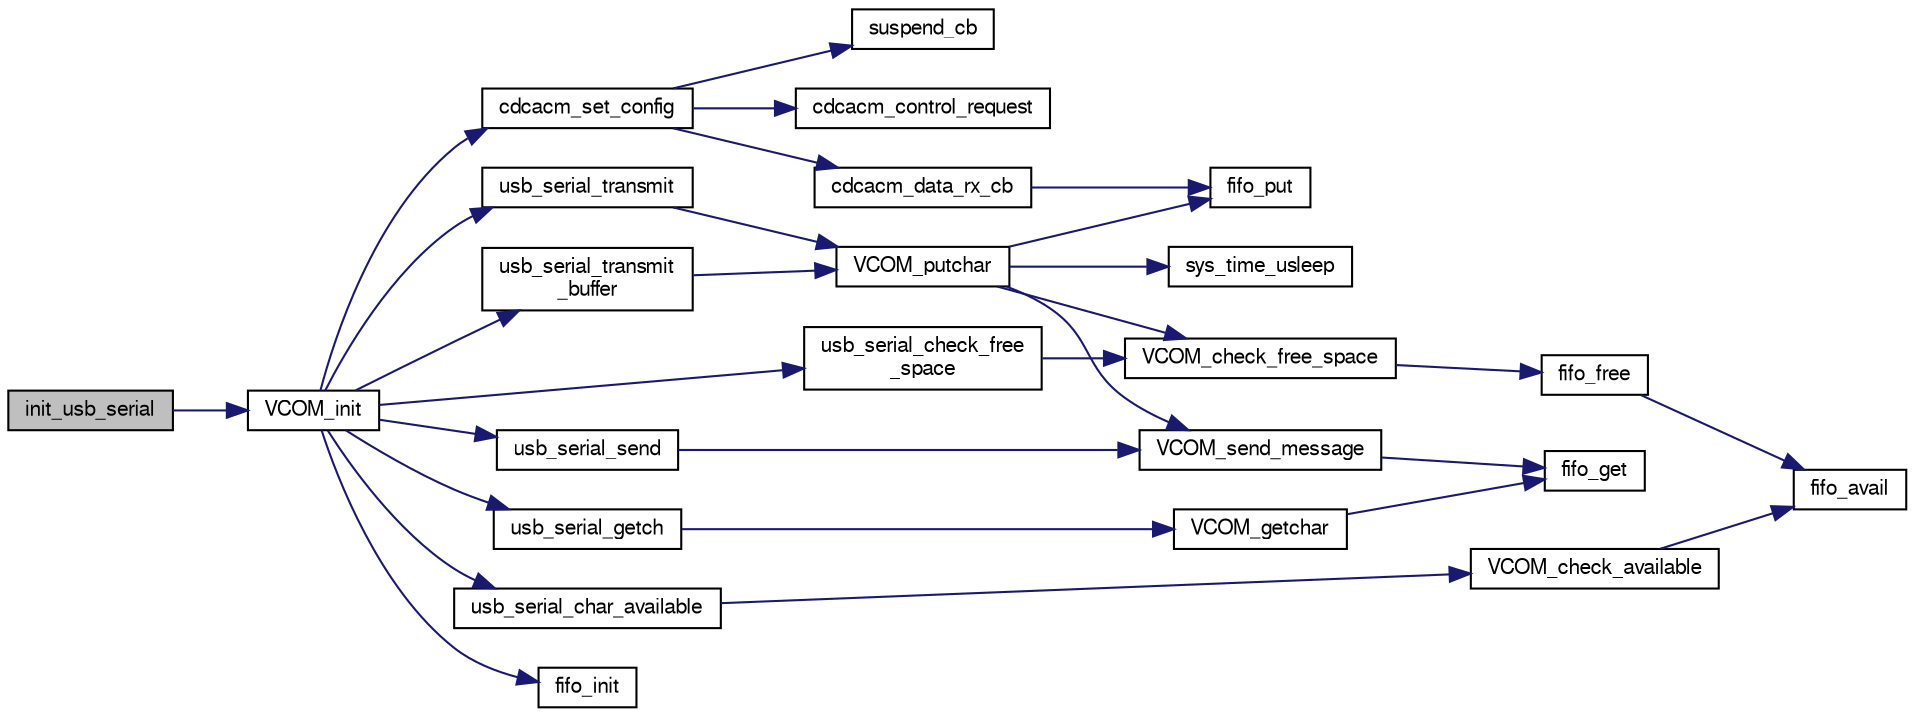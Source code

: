 digraph "init_usb_serial"
{
  edge [fontname="FreeSans",fontsize="10",labelfontname="FreeSans",labelfontsize="10"];
  node [fontname="FreeSans",fontsize="10",shape=record];
  rankdir="LR";
  Node1 [label="init_usb_serial",height=0.2,width=0.4,color="black", fillcolor="grey75", style="filled", fontcolor="black"];
  Node1 -> Node2 [color="midnightblue",fontsize="10",style="solid",fontname="FreeSans"];
  Node2 [label="VCOM_init",height=0.2,width=0.4,color="black", fillcolor="white", style="filled",URL="$usb__ser__hw_8c.html#a96a54f28bfc8bc28963cd2fac74609cd"];
  Node2 -> Node3 [color="midnightblue",fontsize="10",style="solid",fontname="FreeSans"];
  Node3 [label="cdcacm_set_config",height=0.2,width=0.4,color="black", fillcolor="white", style="filled",URL="$usb__ser__hw_8c.html#a6059acbec27d178fd89f46eac5538e7f",tooltip="Set configuration and control callbacks for CDC device (from libopencm3 examples) ..."];
  Node3 -> Node4 [color="midnightblue",fontsize="10",style="solid",fontname="FreeSans"];
  Node4 [label="cdcacm_control_request",height=0.2,width=0.4,color="black", fillcolor="white", style="filled",URL="$usb__ser__hw_8c.html#ab57b1e209da0ee69459b28fbd55cda72",tooltip="CDC device control request (from libopencm3 examples) "];
  Node3 -> Node5 [color="midnightblue",fontsize="10",style="solid",fontname="FreeSans"];
  Node5 [label="cdcacm_data_rx_cb",height=0.2,width=0.4,color="black", fillcolor="white", style="filled",URL="$usb__ser__hw_8c.html#a92b52c04437daf50f42cc4463688e8e0",tooltip="RX callback for CDC device (from libopencm3 examples) "];
  Node5 -> Node6 [color="midnightblue",fontsize="10",style="solid",fontname="FreeSans"];
  Node6 [label="fifo_put",height=0.2,width=0.4,color="black", fillcolor="white", style="filled",URL="$usb__ser__hw_8c.html#ae3001fd8504f8ad30ee40a958da7bf0c"];
  Node3 -> Node7 [color="midnightblue",fontsize="10",style="solid",fontname="FreeSans"];
  Node7 [label="suspend_cb",height=0.2,width=0.4,color="black", fillcolor="white", style="filled",URL="$usb__ser__hw_8c.html#a249c372d4216cf6de5a346625850ec63"];
  Node2 -> Node8 [color="midnightblue",fontsize="10",style="solid",fontname="FreeSans"];
  Node8 [label="fifo_init",height=0.2,width=0.4,color="black", fillcolor="white", style="filled",URL="$usb__ser__hw_8c.html#a1330c98d9b3b1ac7e86b04b86ec99548"];
  Node2 -> Node9 [color="midnightblue",fontsize="10",style="solid",fontname="FreeSans"];
  Node9 [label="usb_serial_char_available",height=0.2,width=0.4,color="black", fillcolor="white", style="filled",URL="$usb__ser__hw_8c.html#adaa435f6235136b75de97d7efa7387d1"];
  Node9 -> Node10 [color="midnightblue",fontsize="10",style="solid",fontname="FreeSans"];
  Node10 [label="VCOM_check_available",height=0.2,width=0.4,color="black", fillcolor="white", style="filled",URL="$usb__ser__hw_8c.html#a4cfafe558a6e594ce0638634e7cec7db",tooltip="Checks if data available in VCOM buffer. "];
  Node10 -> Node11 [color="midnightblue",fontsize="10",style="solid",fontname="FreeSans"];
  Node11 [label="fifo_avail",height=0.2,width=0.4,color="black", fillcolor="white", style="filled",URL="$usb__ser__hw_8c.html#a84f023b865546e5a8433a00db4f06972"];
  Node2 -> Node12 [color="midnightblue",fontsize="10",style="solid",fontname="FreeSans"];
  Node12 [label="usb_serial_check_free\l_space",height=0.2,width=0.4,color="black", fillcolor="white", style="filled",URL="$usb__ser__hw_8c.html#a1ce3208f7bb3a93361d7d3fd6d6949e4"];
  Node12 -> Node13 [color="midnightblue",fontsize="10",style="solid",fontname="FreeSans"];
  Node13 [label="VCOM_check_free_space",height=0.2,width=0.4,color="black", fillcolor="white", style="filled",URL="$usb__ser__hw_8c.html#ae4318c752d87ae9cc59828f07ec04946",tooltip="Checks if buffer free in VCOM buffer. "];
  Node13 -> Node14 [color="midnightblue",fontsize="10",style="solid",fontname="FreeSans"];
  Node14 [label="fifo_free",height=0.2,width=0.4,color="black", fillcolor="white", style="filled",URL="$usb__ser__hw_8c.html#a1907098db4b59dda72fd85bfbef50248"];
  Node14 -> Node11 [color="midnightblue",fontsize="10",style="solid",fontname="FreeSans"];
  Node2 -> Node15 [color="midnightblue",fontsize="10",style="solid",fontname="FreeSans"];
  Node15 [label="usb_serial_getch",height=0.2,width=0.4,color="black", fillcolor="white", style="filled",URL="$usb__ser__hw_8c.html#ad20f86d5fa3af479482b8a7571d7953b"];
  Node15 -> Node16 [color="midnightblue",fontsize="10",style="solid",fontname="FreeSans"];
  Node16 [label="VCOM_getchar",height=0.2,width=0.4,color="black", fillcolor="white", style="filled",URL="$usb__ser__hw_8c.html#a184633f63ad351d8e70857d9e5ba4a3e",tooltip="Reads one character from VCOM port. "];
  Node16 -> Node17 [color="midnightblue",fontsize="10",style="solid",fontname="FreeSans"];
  Node17 [label="fifo_get",height=0.2,width=0.4,color="black", fillcolor="white", style="filled",URL="$usb__ser__hw_8c.html#af7c4a574284a673dbccf3346e072ba50"];
  Node2 -> Node18 [color="midnightblue",fontsize="10",style="solid",fontname="FreeSans"];
  Node18 [label="usb_serial_send",height=0.2,width=0.4,color="black", fillcolor="white", style="filled",URL="$usb__ser__hw_8c.html#ad4148a27686df68c8496d49427d52e36"];
  Node18 -> Node19 [color="midnightblue",fontsize="10",style="solid",fontname="FreeSans"];
  Node19 [label="VCOM_send_message",height=0.2,width=0.4,color="black", fillcolor="white", style="filled",URL="$usb__ser__hw_8c.html#aad17c325b3e7623c13d24b25fc42fe3b",tooltip="Send data from fifo right now. "];
  Node19 -> Node17 [color="midnightblue",fontsize="10",style="solid",fontname="FreeSans"];
  Node2 -> Node20 [color="midnightblue",fontsize="10",style="solid",fontname="FreeSans"];
  Node20 [label="usb_serial_transmit",height=0.2,width=0.4,color="black", fillcolor="white", style="filled",URL="$usb__ser__hw_8c.html#a2293412c574bdf4550e8d8b71724e360"];
  Node20 -> Node21 [color="midnightblue",fontsize="10",style="solid",fontname="FreeSans"];
  Node21 [label="VCOM_putchar",height=0.2,width=0.4,color="black", fillcolor="white", style="filled",URL="$usb__ser__hw_8c.html#a19a213d00cf249a4d4d60dbf1a9907d3",tooltip="Writes one character to VCOM port fifo. "];
  Node21 -> Node6 [color="midnightblue",fontsize="10",style="solid",fontname="FreeSans"];
  Node21 -> Node22 [color="midnightblue",fontsize="10",style="solid",fontname="FreeSans"];
  Node22 [label="sys_time_usleep",height=0.2,width=0.4,color="black", fillcolor="white", style="filled",URL="$chibios_2mcu__periph_2sys__time__arch_8c.html#a74db3eed857f9c53bb67db256c12bc83",tooltip="sys_time_usleep(uint32_t us) "];
  Node21 -> Node13 [color="midnightblue",fontsize="10",style="solid",fontname="FreeSans"];
  Node21 -> Node19 [color="midnightblue",fontsize="10",style="solid",fontname="FreeSans"];
  Node2 -> Node23 [color="midnightblue",fontsize="10",style="solid",fontname="FreeSans"];
  Node23 [label="usb_serial_transmit\l_buffer",height=0.2,width=0.4,color="black", fillcolor="white", style="filled",URL="$usb__ser__hw_8c.html#a1e02387a38bab125b67b7dc78970d48f"];
  Node23 -> Node21 [color="midnightblue",fontsize="10",style="solid",fontname="FreeSans"];
}
